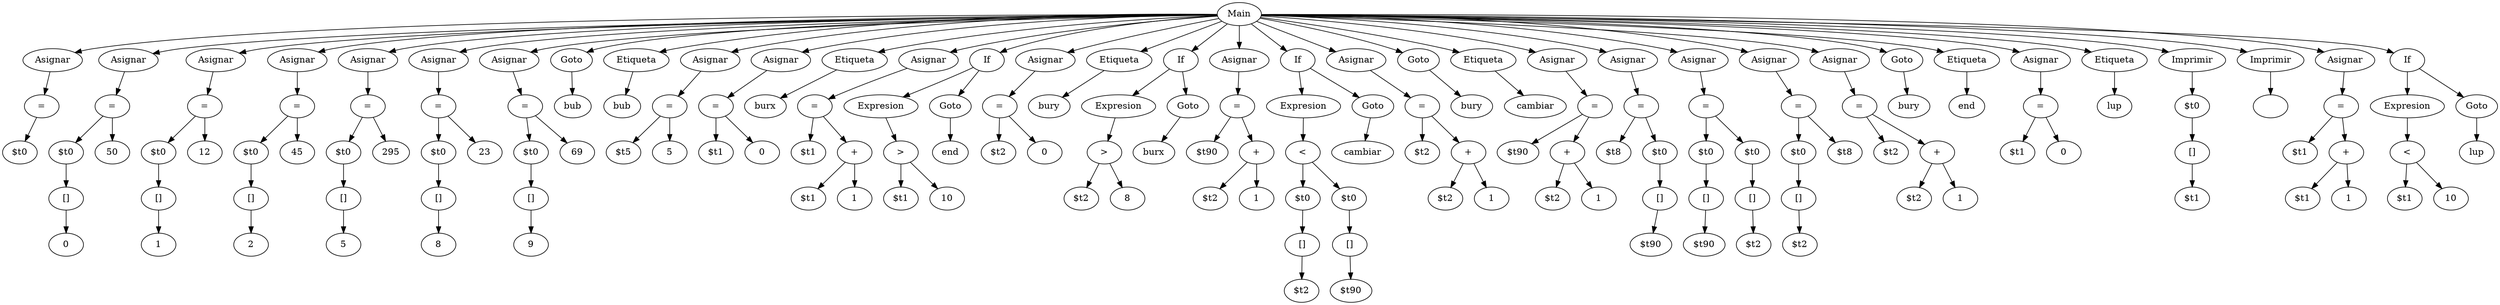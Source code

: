 digraph {
	A [label=Main]
	1 [label=Asignar]
	A -> 1
	2 [label="="]
	1 -> 2
	3 [label="$t0"]
	2 -> 3
	4 [label=Asignar]
	A -> 4
	5 [label="="]
	4 -> 5
	6 [label="$t0"]
	5 -> 6
	7 [label="[]"]
	6 -> 7
	8 [label=0]
	7 -> 8
	9 [label=50]
	5 -> 9
	10 [label=Asignar]
	A -> 10
	11 [label="="]
	10 -> 11
	12 [label="$t0"]
	11 -> 12
	13 [label="[]"]
	12 -> 13
	14 [label=1]
	13 -> 14
	15 [label=12]
	11 -> 15
	16 [label=Asignar]
	A -> 16
	17 [label="="]
	16 -> 17
	18 [label="$t0"]
	17 -> 18
	19 [label="[]"]
	18 -> 19
	20 [label=2]
	19 -> 20
	21 [label=45]
	17 -> 21
	22 [label=Asignar]
	A -> 22
	23 [label="="]
	22 -> 23
	24 [label="$t0"]
	23 -> 24
	25 [label="[]"]
	24 -> 25
	26 [label=5]
	25 -> 26
	27 [label=295]
	23 -> 27
	28 [label=Asignar]
	A -> 28
	29 [label="="]
	28 -> 29
	30 [label="$t0"]
	29 -> 30
	31 [label="[]"]
	30 -> 31
	32 [label=8]
	31 -> 32
	33 [label=23]
	29 -> 33
	34 [label=Asignar]
	A -> 34
	35 [label="="]
	34 -> 35
	36 [label="$t0"]
	35 -> 36
	37 [label="[]"]
	36 -> 37
	38 [label=9]
	37 -> 38
	39 [label=69]
	35 -> 39
	40 [label=Goto]
	A -> 40
	41 [label=bub]
	40 -> 41
	42 [label=Etiqueta]
	A -> 42
	43 [label=bub]
	42 -> 43
	44 [label=Asignar]
	A -> 44
	45 [label="="]
	44 -> 45
	46 [label="$t5"]
	45 -> 46
	47 [label=5]
	45 -> 47
	48 [label=Asignar]
	A -> 48
	49 [label="="]
	48 -> 49
	50 [label="$t1"]
	49 -> 50
	51 [label=0]
	49 -> 51
	52 [label=Etiqueta]
	A -> 52
	53 [label=burx]
	52 -> 53
	54 [label=Asignar]
	A -> 54
	55 [label="="]
	54 -> 55
	56 [label="$t1"]
	55 -> 56
	57 [label="+"]
	55 -> 57
	58 [label="$t1"]
	57 -> 58
	59 [label=1]
	57 -> 59
	60 [label=If]
	A -> 60
	61 [label=Expresion]
	60 -> 61
	62 [label=">"]
	61 -> 62
	63 [label="$t1"]
	62 -> 63
	64 [label=10]
	62 -> 64
	65 [label=Goto]
	60 -> 65
	66 [label=end]
	65 -> 66
	67 [label=Asignar]
	A -> 67
	68 [label="="]
	67 -> 68
	69 [label="$t2"]
	68 -> 69
	70 [label=0]
	68 -> 70
	71 [label=Etiqueta]
	A -> 71
	72 [label=bury]
	71 -> 72
	73 [label=If]
	A -> 73
	74 [label=Expresion]
	73 -> 74
	75 [label=">"]
	74 -> 75
	76 [label="$t2"]
	75 -> 76
	77 [label=8]
	75 -> 77
	78 [label=Goto]
	73 -> 78
	79 [label=burx]
	78 -> 79
	80 [label=Asignar]
	A -> 80
	81 [label="="]
	80 -> 81
	82 [label="$t90"]
	81 -> 82
	83 [label="+"]
	81 -> 83
	84 [label="$t2"]
	83 -> 84
	85 [label=1]
	83 -> 85
	86 [label=If]
	A -> 86
	87 [label=Expresion]
	86 -> 87
	88 [label="<"]
	87 -> 88
	89 [label="$t0"]
	88 -> 89
	90 [label="[]"]
	89 -> 90
	91 [label="$t2"]
	90 -> 91
	92 [label="$t0"]
	88 -> 92
	93 [label="[]"]
	92 -> 93
	94 [label="$t90"]
	93 -> 94
	95 [label=Goto]
	86 -> 95
	96 [label=cambiar]
	95 -> 96
	97 [label=Asignar]
	A -> 97
	98 [label="="]
	97 -> 98
	99 [label="$t2"]
	98 -> 99
	100 [label="+"]
	98 -> 100
	101 [label="$t2"]
	100 -> 101
	102 [label=1]
	100 -> 102
	103 [label=Goto]
	A -> 103
	104 [label=bury]
	103 -> 104
	105 [label=Etiqueta]
	A -> 105
	106 [label=cambiar]
	105 -> 106
	107 [label=Asignar]
	A -> 107
	108 [label="="]
	107 -> 108
	109 [label="$t90"]
	108 -> 109
	110 [label="+"]
	108 -> 110
	111 [label="$t2"]
	110 -> 111
	112 [label=1]
	110 -> 112
	113 [label=Asignar]
	A -> 113
	114 [label="="]
	113 -> 114
	115 [label="$t8"]
	114 -> 115
	116 [label="$t0"]
	114 -> 116
	117 [label="[]"]
	116 -> 117
	118 [label="$t90"]
	117 -> 118
	119 [label=Asignar]
	A -> 119
	120 [label="="]
	119 -> 120
	121 [label="$t0"]
	120 -> 121
	122 [label="[]"]
	121 -> 122
	123 [label="$t90"]
	122 -> 123
	124 [label="$t0"]
	120 -> 124
	125 [label="[]"]
	124 -> 125
	126 [label="$t2"]
	125 -> 126
	127 [label=Asignar]
	A -> 127
	128 [label="="]
	127 -> 128
	129 [label="$t0"]
	128 -> 129
	130 [label="[]"]
	129 -> 130
	131 [label="$t2"]
	130 -> 131
	132 [label="$t8"]
	128 -> 132
	133 [label=Asignar]
	A -> 133
	134 [label="="]
	133 -> 134
	135 [label="$t2"]
	134 -> 135
	136 [label="+"]
	134 -> 136
	137 [label="$t2"]
	136 -> 137
	138 [label=1]
	136 -> 138
	139 [label=Goto]
	A -> 139
	140 [label=bury]
	139 -> 140
	141 [label=Etiqueta]
	A -> 141
	142 [label=end]
	141 -> 142
	143 [label=Asignar]
	A -> 143
	144 [label="="]
	143 -> 144
	145 [label="$t1"]
	144 -> 145
	146 [label=0]
	144 -> 146
	147 [label=Etiqueta]
	A -> 147
	148 [label=lup]
	147 -> 148
	149 [label=Imprimir]
	A -> 149
	150 [label="$t0"]
	149 -> 150
	151 [label="[]"]
	150 -> 151
	152 [label="$t1"]
	151 -> 152
	153 [label=Imprimir]
	A -> 153
	154 [label="\n"]
	153 -> 154
	155 [label=Asignar]
	A -> 155
	156 [label="="]
	155 -> 156
	157 [label="$t1"]
	156 -> 157
	158 [label="+"]
	156 -> 158
	159 [label="$t1"]
	158 -> 159
	160 [label=1]
	158 -> 160
	161 [label=If]
	A -> 161
	162 [label=Expresion]
	161 -> 162
	163 [label="<"]
	162 -> 163
	164 [label="$t1"]
	163 -> 164
	165 [label=10]
	163 -> 165
	166 [label=Goto]
	161 -> 166
	167 [label=lup]
	166 -> 167
}
